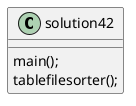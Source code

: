 @startuml
'https://plantuml.com/class-diagram



class solution42{
main();
tablefilesorter();
}



@enduml